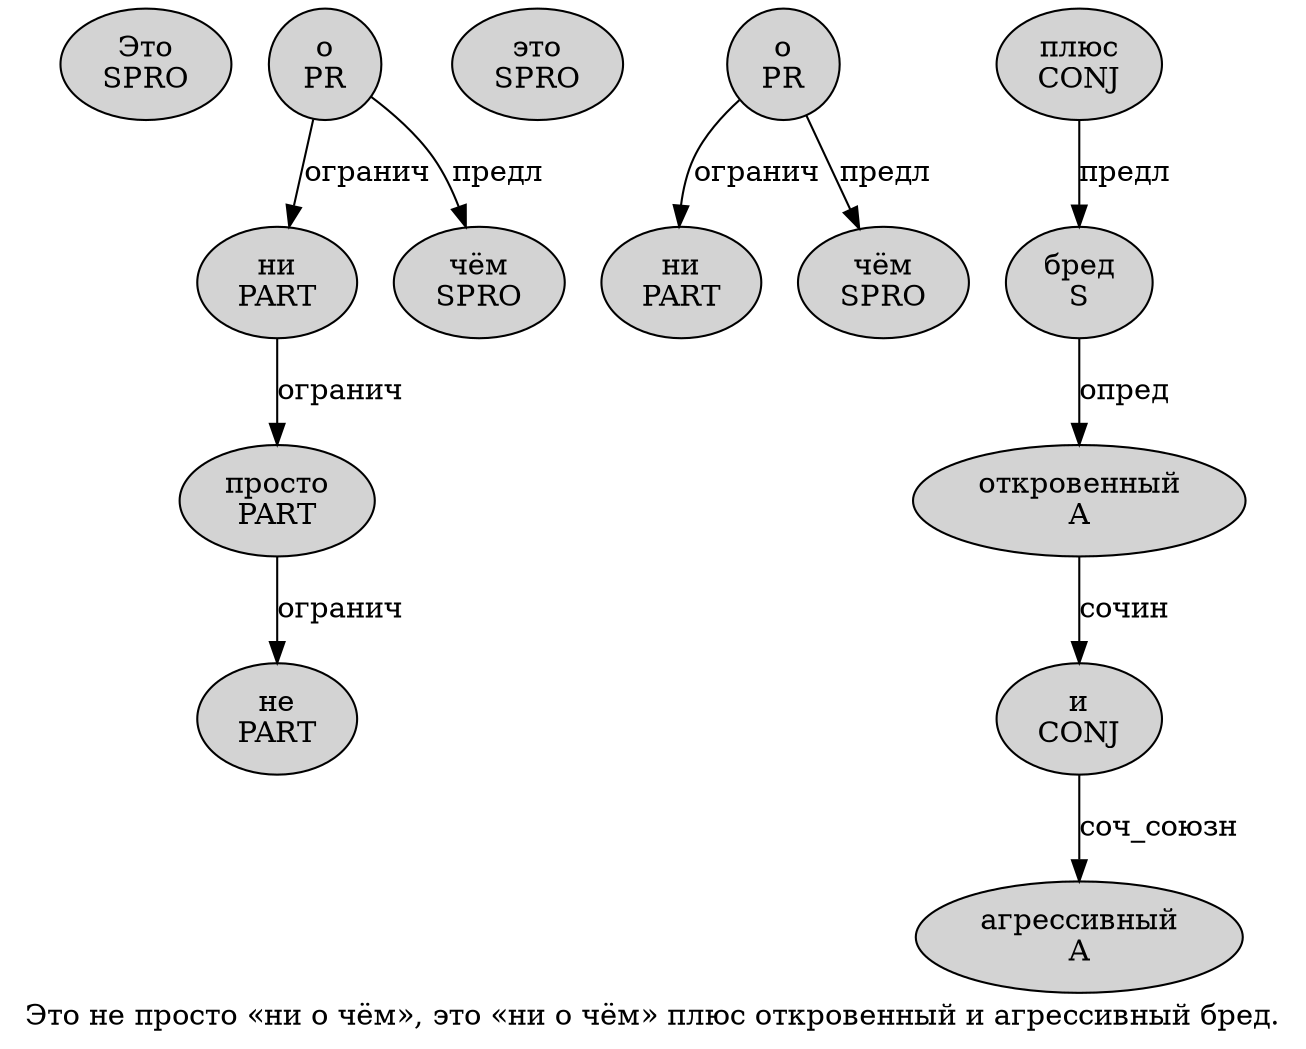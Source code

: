 digraph SENTENCE_3609 {
	graph [label="Это не просто «ни о чём», это «ни о чём» плюс откровенный и агрессивный бред."]
	node [style=filled]
		0 [label="Это
SPRO" color="" fillcolor=lightgray penwidth=1 shape=ellipse]
		1 [label="не
PART" color="" fillcolor=lightgray penwidth=1 shape=ellipse]
		2 [label="просто
PART" color="" fillcolor=lightgray penwidth=1 shape=ellipse]
		4 [label="ни
PART" color="" fillcolor=lightgray penwidth=1 shape=ellipse]
		5 [label="о
PR" color="" fillcolor=lightgray penwidth=1 shape=ellipse]
		6 [label="чём
SPRO" color="" fillcolor=lightgray penwidth=1 shape=ellipse]
		9 [label="это
SPRO" color="" fillcolor=lightgray penwidth=1 shape=ellipse]
		11 [label="ни
PART" color="" fillcolor=lightgray penwidth=1 shape=ellipse]
		12 [label="о
PR" color="" fillcolor=lightgray penwidth=1 shape=ellipse]
		13 [label="чём
SPRO" color="" fillcolor=lightgray penwidth=1 shape=ellipse]
		15 [label="плюс
CONJ" color="" fillcolor=lightgray penwidth=1 shape=ellipse]
		16 [label="откровенный
A" color="" fillcolor=lightgray penwidth=1 shape=ellipse]
		17 [label="и
CONJ" color="" fillcolor=lightgray penwidth=1 shape=ellipse]
		18 [label="агрессивный
A" color="" fillcolor=lightgray penwidth=1 shape=ellipse]
		19 [label="бред
S" color="" fillcolor=lightgray penwidth=1 shape=ellipse]
			4 -> 2 [label="огранич"]
			5 -> 4 [label="огранич"]
			5 -> 6 [label="предл"]
			19 -> 16 [label="опред"]
			2 -> 1 [label="огранич"]
			17 -> 18 [label="соч_союзн"]
			16 -> 17 [label="сочин"]
			15 -> 19 [label="предл"]
			12 -> 11 [label="огранич"]
			12 -> 13 [label="предл"]
}